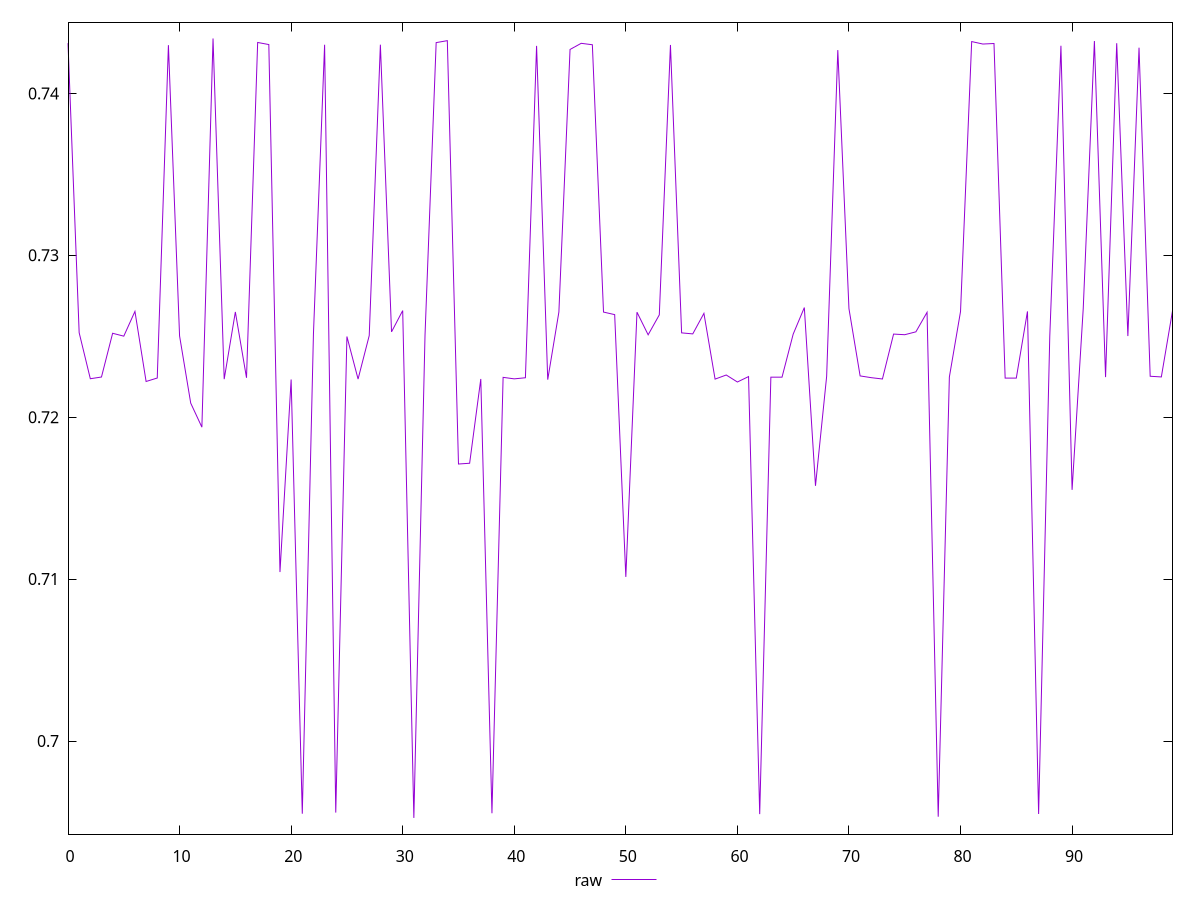 reset

$raw <<EOF
0 0.7431099333946388
1 0.7252214835723351
2 0.7223783763953157
3 0.7224841695556843
4 0.7251862280834803
5 0.7250077227898342
6 0.7265367562288665
7 0.7222081612522018
8 0.7224225654637121
9 0.7429827411658523
10 0.7250240983695891
11 0.7208705707042413
12 0.7193862249691345
13 0.7433953975027573
14 0.7223523641131732
15 0.7265032414573623
16 0.7224369196387357
17 0.7431493403769837
18 0.7430207295125499
19 0.7104367271423918
20 0.7223301418562574
21 0.6955085809575299
22 0.7251505192048038
23 0.7430096948268173
24 0.6955791200595105
25 0.7249851248385558
26 0.7223578043642229
27 0.7250442625725085
28 0.7430129327568683
29 0.7252744874473429
30 0.726587292838594
31 0.6952478887018282
32 0.725059025060114
33 0.743140460891734
34 0.7432610997309935
35 0.7171102794803085
36 0.7171574016333571
37 0.7223639098945168
38 0.6955381240290849
39 0.72246312674585
40 0.7223704098767203
41 0.722438465508295
42 0.742937632749763
43 0.7223216288580764
44 0.726499513622253
45 0.7427187896742836
46 0.7430969241254121
47 0.7430085822928569
48 0.7264957325266657
49 0.7263378626552235
50 0.7101377952085194
51 0.7264896016115092
52 0.725091320117199
53 0.7263225702232288
54 0.7429945342604936
55 0.725211182811151
56 0.7251478355808868
57 0.7264155403532041
58 0.7223543211175908
59 0.722608509881939
60 0.7221759904615012
61 0.722511473012841
62 0.6954841183822879
63 0.722473498630901
64 0.7224741869441698
65 0.7251319996387072
66 0.7267747258117077
67 0.7157635489025321
68 0.7225246175688386
69 0.7426776741920159
70 0.7267087763651052
71 0.7225522627486864
72 0.7224437788896401
73 0.7223624491096872
74 0.7251365909501188
75 0.7250972841645769
76 0.7252752839869447
77 0.7264811646922338
78 0.695324971786852
79 0.7224843887892309
80 0.7265274244982625
81 0.743204849663956
82 0.7430525144602319
83 0.743085479843577
84 0.7224160650553262
85 0.7224188224903801
86 0.7265379005798736
87 0.6954922014780043
88 0.724997770298927
89 0.7429475101664478
90 0.7155135303743018
91 0.7267272919064967
92 0.7432376532437743
93 0.722476573362867
94 0.7431035472241235
95 0.7250139046711631
96 0.7428285143780358
97 0.7225306648598786
98 0.7224892769998883
99 0.7265685612803336
EOF

set key outside below
set xrange [0:99]
set yrange [0.6942478887018282:0.7443953975027573]
set trange [0.6942478887018282:0.7443953975027573]
set terminal svg size 640, 500 enhanced background rgb 'white'
set output "report_00008_2021-01-22T20:58:29.167/meta/pScore/samples/pages+cached+noexternal+nosvg/raw/values.svg"

plot $raw title "raw" with line

reset
